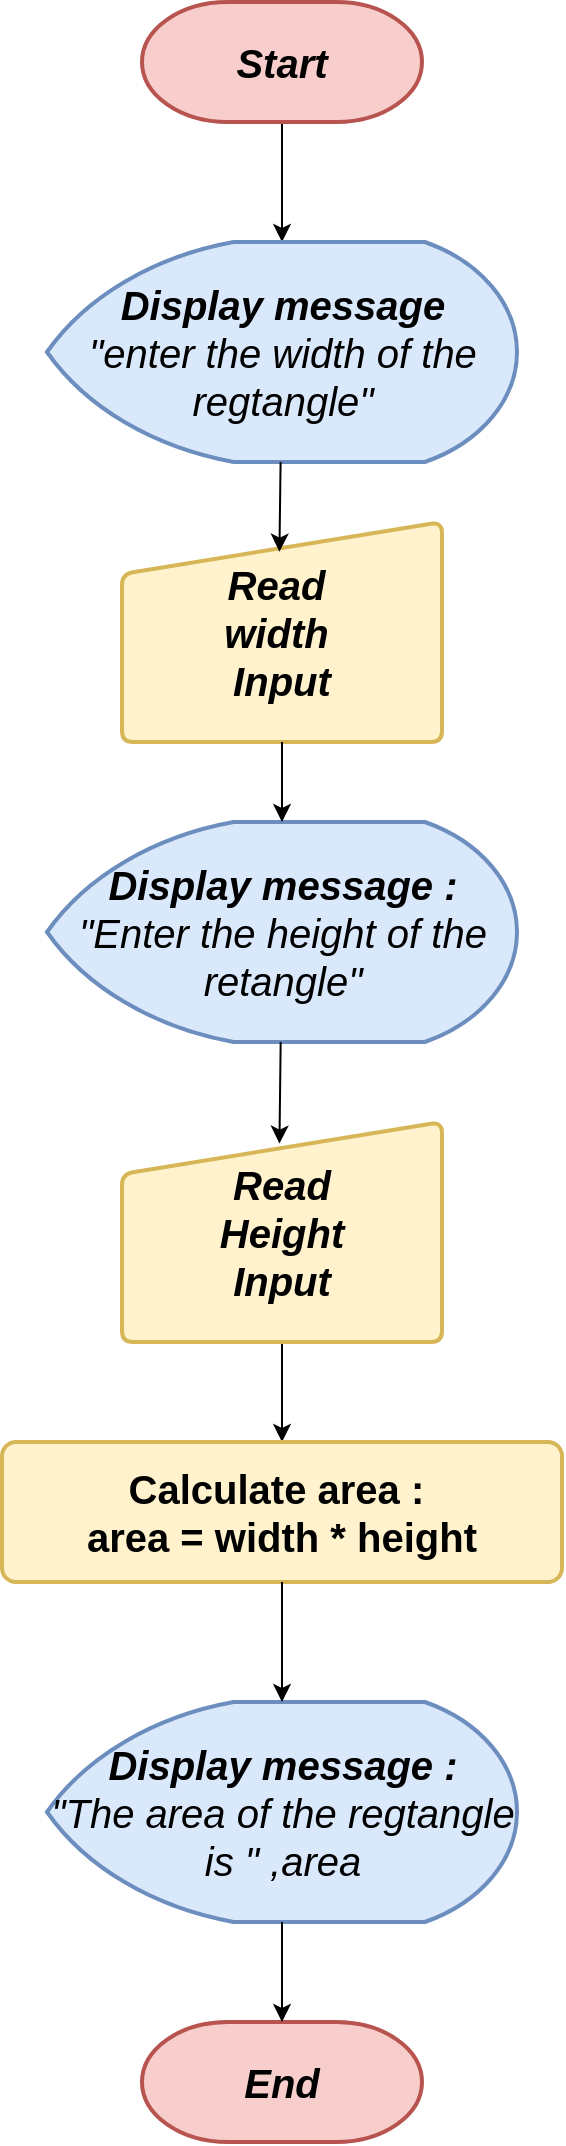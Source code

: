 <mxfile>
    <diagram id="WO-eTOKsDmf_CoMPxRMP" name="Page-1">
        <mxGraphModel dx="702" dy="487" grid="1" gridSize="10" guides="1" tooltips="1" connect="1" arrows="1" fold="1" page="1" pageScale="1" pageWidth="850" pageHeight="1100" math="0" shadow="0">
            <root>
                <mxCell id="0"/>
                <mxCell id="1" parent="0"/>
                <mxCell id="4" style="edgeStyle=none;html=1;exitX=0.5;exitY=1;exitDx=0;exitDy=0;exitPerimeter=0;" edge="1" parent="1" source="2" target="3">
                    <mxGeometry relative="1" as="geometry"/>
                </mxCell>
                <mxCell id="2" value="&lt;h1&gt;&lt;b&gt;&lt;i&gt;&lt;font style=&quot;font-size: 20px;&quot;&gt;Start&lt;/font&gt;&lt;/i&gt;&lt;/b&gt;&lt;/h1&gt;" style="strokeWidth=2;html=1;shape=mxgraph.flowchart.terminator;whiteSpace=wrap;fillColor=#f8cecc;strokeColor=#b85450;" vertex="1" parent="1">
                    <mxGeometry x="290" y="30" width="140" height="60" as="geometry"/>
                </mxCell>
                <mxCell id="3" value="&lt;i style=&quot;&quot;&gt;&lt;font style=&quot;font-size: 20px;&quot;&gt;&lt;b&gt;Display message&lt;/b&gt;&lt;/font&gt;&lt;/i&gt;&lt;div&gt;&lt;i style=&quot;&quot;&gt;&lt;font style=&quot;font-size: 20px;&quot;&gt;&quot;enter the width of the regtangle&quot;&lt;/font&gt;&lt;/i&gt;&lt;/div&gt;" style="strokeWidth=2;html=1;shape=mxgraph.flowchart.display;whiteSpace=wrap;fillColor=#dae8fc;strokeColor=#6c8ebf;" vertex="1" parent="1">
                    <mxGeometry x="242.5" y="150" width="235" height="110" as="geometry"/>
                </mxCell>
                <mxCell id="5" value="&lt;b&gt;&lt;i&gt;&lt;font style=&quot;font-size: 20px;&quot;&gt;Read&amp;nbsp;&lt;/font&gt;&lt;/i&gt;&lt;/b&gt;&lt;div&gt;&lt;b&gt;&lt;i&gt;&lt;font style=&quot;font-size: 20px;&quot;&gt;width&amp;nbsp;&lt;/font&gt;&lt;/i&gt;&lt;/b&gt;&lt;/div&gt;&lt;div&gt;&lt;b&gt;&lt;i&gt;&lt;font style=&quot;font-size: 20px;&quot;&gt;Input&lt;/font&gt;&lt;/i&gt;&lt;/b&gt;&lt;/div&gt;" style="html=1;strokeWidth=2;shape=manualInput;whiteSpace=wrap;rounded=1;size=26;arcSize=11;fillColor=#fff2cc;strokeColor=#d6b656;" vertex="1" parent="1">
                    <mxGeometry x="280" y="290" width="160" height="110" as="geometry"/>
                </mxCell>
                <mxCell id="8" style="edgeStyle=none;html=1;entryX=0.492;entryY=0.135;entryDx=0;entryDy=0;entryPerimeter=0;" edge="1" parent="1" source="3" target="5">
                    <mxGeometry relative="1" as="geometry">
                        <mxPoint x="360" y="300" as="targetPoint"/>
                    </mxGeometry>
                </mxCell>
                <mxCell id="9" value="&lt;i style=&quot;&quot;&gt;&lt;font style=&quot;font-size: 20px;&quot;&gt;&lt;b&gt;Display message&amp;nbsp;&lt;/b&gt;&lt;/font&gt;&lt;/i&gt;&lt;i style=&quot;background-color: transparent;&quot;&gt;&lt;font style=&quot;font-size: 20px;&quot;&gt;&lt;b&gt;:&lt;/b&gt;&lt;/font&gt;&lt;/i&gt;&lt;div&gt;&lt;i style=&quot;background-color: transparent;&quot;&gt;&lt;font style=&quot;font-size: 20px;&quot;&gt;&quot;Enter the height of the retangle&quot;&lt;/font&gt;&lt;/i&gt;&lt;/div&gt;" style="strokeWidth=2;html=1;shape=mxgraph.flowchart.display;whiteSpace=wrap;fillColor=#dae8fc;strokeColor=#6c8ebf;" vertex="1" parent="1">
                    <mxGeometry x="242.5" y="440" width="235" height="110" as="geometry"/>
                </mxCell>
                <mxCell id="10" style="edgeStyle=none;html=1;entryX=0.5;entryY=0;entryDx=0;entryDy=0;entryPerimeter=0;" edge="1" parent="1" source="5" target="9">
                    <mxGeometry relative="1" as="geometry"/>
                </mxCell>
                <mxCell id="14" style="edgeStyle=none;html=1;entryX=0.5;entryY=0;entryDx=0;entryDy=0;" edge="1" parent="1" source="11" target="13">
                    <mxGeometry relative="1" as="geometry"/>
                </mxCell>
                <mxCell id="11" value="&lt;span style=&quot;font-size: 20px;&quot;&gt;&lt;b&gt;&lt;i&gt;Read&lt;/i&gt;&lt;/b&gt;&lt;/span&gt;&lt;div&gt;&lt;span style=&quot;font-size: 20px;&quot;&gt;&lt;b&gt;&lt;i&gt;Height&lt;/i&gt;&lt;/b&gt;&lt;/span&gt;&lt;/div&gt;&lt;div&gt;&lt;span style=&quot;font-size: 20px;&quot;&gt;&lt;b&gt;&lt;i&gt;Input&lt;/i&gt;&lt;/b&gt;&lt;/span&gt;&lt;/div&gt;" style="html=1;strokeWidth=2;shape=manualInput;whiteSpace=wrap;rounded=1;size=26;arcSize=11;fillColor=#fff2cc;strokeColor=#d6b656;" vertex="1" parent="1">
                    <mxGeometry x="280" y="590" width="160" height="110" as="geometry"/>
                </mxCell>
                <mxCell id="12" style="edgeStyle=none;html=1;entryX=0.492;entryY=0.098;entryDx=0;entryDy=0;entryPerimeter=0;" edge="1" parent="1" source="9" target="11">
                    <mxGeometry relative="1" as="geometry"/>
                </mxCell>
                <mxCell id="13" value="&lt;b&gt;&lt;font style=&quot;font-size: 20px;&quot;&gt;Calculate area :&amp;nbsp;&lt;/font&gt;&lt;/b&gt;&lt;div&gt;&lt;b&gt;&lt;font style=&quot;font-size: 20px;&quot;&gt;area = width * height&lt;/font&gt;&lt;/b&gt;&lt;/div&gt;" style="rounded=1;whiteSpace=wrap;html=1;absoluteArcSize=1;arcSize=14;strokeWidth=2;fillColor=#fff2cc;strokeColor=#d6b656;" vertex="1" parent="1">
                    <mxGeometry x="220" y="750" width="280" height="70" as="geometry"/>
                </mxCell>
                <mxCell id="15" value="&lt;i style=&quot;&quot;&gt;&lt;font style=&quot;font-size: 20px;&quot;&gt;&lt;b&gt;Display message&amp;nbsp;&lt;/b&gt;&lt;/font&gt;&lt;/i&gt;&lt;i style=&quot;background-color: transparent;&quot;&gt;&lt;font style=&quot;font-size: 20px;&quot;&gt;&lt;b&gt;:&lt;/b&gt;&lt;/font&gt;&lt;/i&gt;&lt;div&gt;&lt;i style=&quot;background-color: transparent;&quot;&gt;&lt;font style=&quot;font-size: 20px;&quot;&gt;&quot;The area of the regtangle is &quot; ,area&lt;/font&gt;&lt;/i&gt;&lt;/div&gt;" style="strokeWidth=2;html=1;shape=mxgraph.flowchart.display;whiteSpace=wrap;fillColor=#dae8fc;strokeColor=#6c8ebf;" vertex="1" parent="1">
                    <mxGeometry x="242.5" y="880" width="235" height="110" as="geometry"/>
                </mxCell>
                <mxCell id="17" value="&lt;h1&gt;&lt;b&gt;&lt;i&gt;&lt;font style=&quot;font-size: 20px;&quot;&gt;End&lt;/font&gt;&lt;/i&gt;&lt;/b&gt;&lt;/h1&gt;" style="strokeWidth=2;html=1;shape=mxgraph.flowchart.terminator;whiteSpace=wrap;fillColor=#f8cecc;strokeColor=#b85450;" vertex="1" parent="1">
                    <mxGeometry x="290" y="1040" width="140" height="60" as="geometry"/>
                </mxCell>
                <mxCell id="19" style="edgeStyle=none;html=1;entryX=0.5;entryY=0;entryDx=0;entryDy=0;entryPerimeter=0;" edge="1" parent="1" source="13" target="15">
                    <mxGeometry relative="1" as="geometry"/>
                </mxCell>
                <mxCell id="20" style="edgeStyle=none;html=1;entryX=0.5;entryY=0;entryDx=0;entryDy=0;entryPerimeter=0;" edge="1" parent="1" source="15" target="17">
                    <mxGeometry relative="1" as="geometry"/>
                </mxCell>
            </root>
        </mxGraphModel>
    </diagram>
</mxfile>